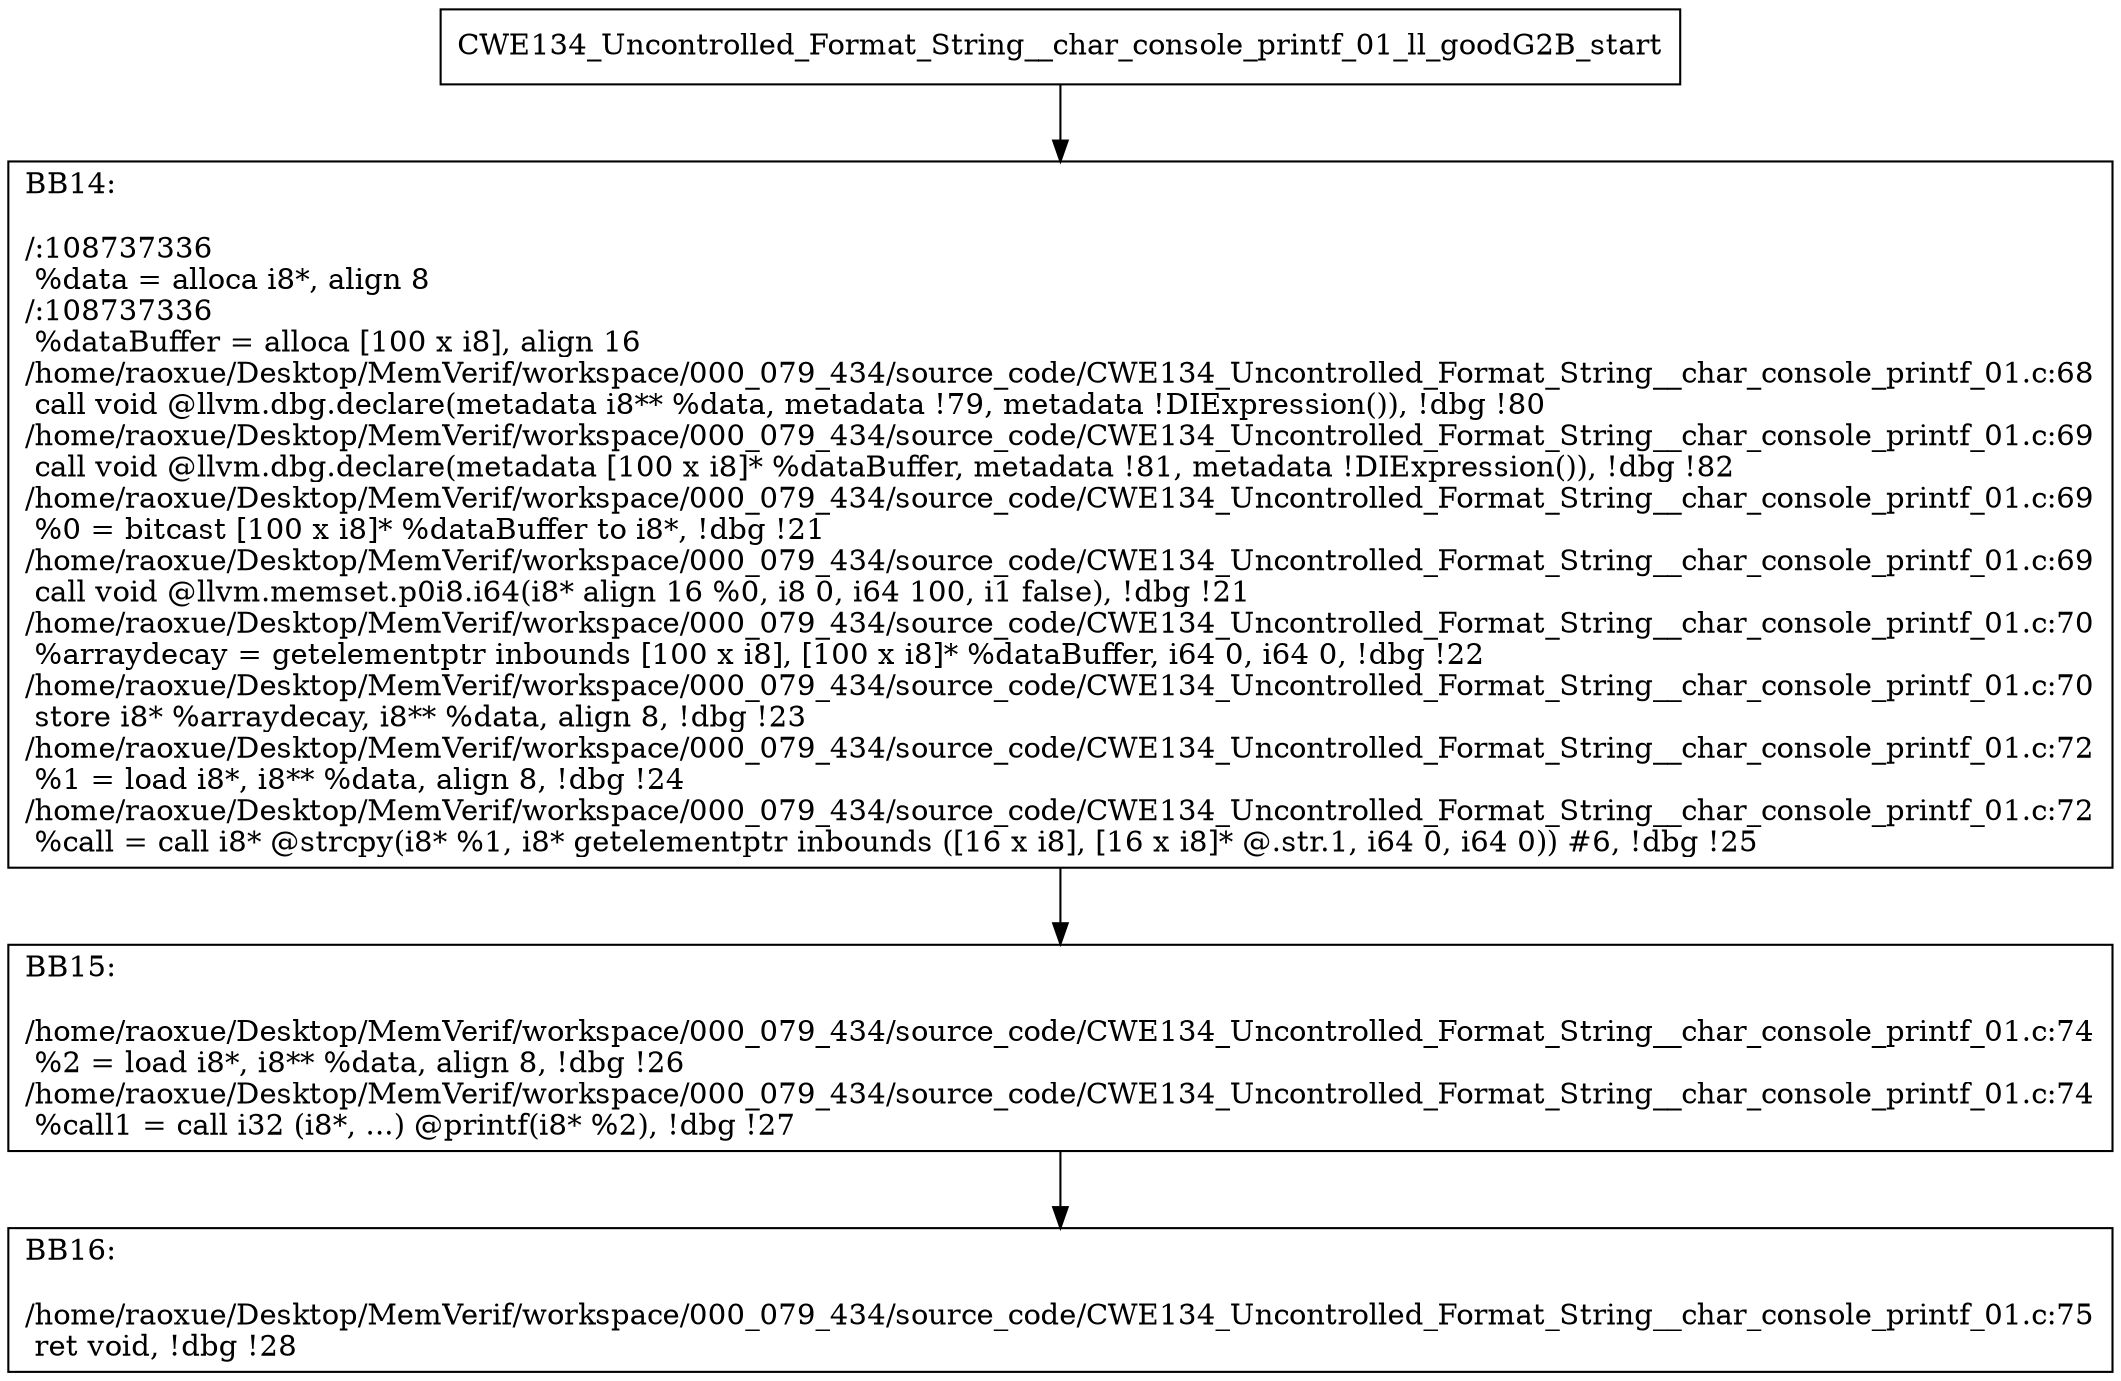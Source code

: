 digraph "CFG for'CWE134_Uncontrolled_Format_String__char_console_printf_01_ll_goodG2B' function" {
	BBCWE134_Uncontrolled_Format_String__char_console_printf_01_ll_goodG2B_start[shape=record,label="{CWE134_Uncontrolled_Format_String__char_console_printf_01_ll_goodG2B_start}"];
	BBCWE134_Uncontrolled_Format_String__char_console_printf_01_ll_goodG2B_start-> CWE134_Uncontrolled_Format_String__char_console_printf_01_ll_goodG2BBB14;
	CWE134_Uncontrolled_Format_String__char_console_printf_01_ll_goodG2BBB14 [shape=record, label="{BB14:\l\l/:108737336\l
  %data = alloca i8*, align 8\l
/:108737336\l
  %dataBuffer = alloca [100 x i8], align 16\l
/home/raoxue/Desktop/MemVerif/workspace/000_079_434/source_code/CWE134_Uncontrolled_Format_String__char_console_printf_01.c:68\l
  call void @llvm.dbg.declare(metadata i8** %data, metadata !79, metadata !DIExpression()), !dbg !80\l
/home/raoxue/Desktop/MemVerif/workspace/000_079_434/source_code/CWE134_Uncontrolled_Format_String__char_console_printf_01.c:69\l
  call void @llvm.dbg.declare(metadata [100 x i8]* %dataBuffer, metadata !81, metadata !DIExpression()), !dbg !82\l
/home/raoxue/Desktop/MemVerif/workspace/000_079_434/source_code/CWE134_Uncontrolled_Format_String__char_console_printf_01.c:69\l
  %0 = bitcast [100 x i8]* %dataBuffer to i8*, !dbg !21\l
/home/raoxue/Desktop/MemVerif/workspace/000_079_434/source_code/CWE134_Uncontrolled_Format_String__char_console_printf_01.c:69\l
  call void @llvm.memset.p0i8.i64(i8* align 16 %0, i8 0, i64 100, i1 false), !dbg !21\l
/home/raoxue/Desktop/MemVerif/workspace/000_079_434/source_code/CWE134_Uncontrolled_Format_String__char_console_printf_01.c:70\l
  %arraydecay = getelementptr inbounds [100 x i8], [100 x i8]* %dataBuffer, i64 0, i64 0, !dbg !22\l
/home/raoxue/Desktop/MemVerif/workspace/000_079_434/source_code/CWE134_Uncontrolled_Format_String__char_console_printf_01.c:70\l
  store i8* %arraydecay, i8** %data, align 8, !dbg !23\l
/home/raoxue/Desktop/MemVerif/workspace/000_079_434/source_code/CWE134_Uncontrolled_Format_String__char_console_printf_01.c:72\l
  %1 = load i8*, i8** %data, align 8, !dbg !24\l
/home/raoxue/Desktop/MemVerif/workspace/000_079_434/source_code/CWE134_Uncontrolled_Format_String__char_console_printf_01.c:72\l
  %call = call i8* @strcpy(i8* %1, i8* getelementptr inbounds ([16 x i8], [16 x i8]* @.str.1, i64 0, i64 0)) #6, !dbg !25\l
}"];
	CWE134_Uncontrolled_Format_String__char_console_printf_01_ll_goodG2BBB14-> CWE134_Uncontrolled_Format_String__char_console_printf_01_ll_goodG2BBB15;
	CWE134_Uncontrolled_Format_String__char_console_printf_01_ll_goodG2BBB15 [shape=record, label="{BB15:\l\l/home/raoxue/Desktop/MemVerif/workspace/000_079_434/source_code/CWE134_Uncontrolled_Format_String__char_console_printf_01.c:74\l
  %2 = load i8*, i8** %data, align 8, !dbg !26\l
/home/raoxue/Desktop/MemVerif/workspace/000_079_434/source_code/CWE134_Uncontrolled_Format_String__char_console_printf_01.c:74\l
  %call1 = call i32 (i8*, ...) @printf(i8* %2), !dbg !27\l
}"];
	CWE134_Uncontrolled_Format_String__char_console_printf_01_ll_goodG2BBB15-> CWE134_Uncontrolled_Format_String__char_console_printf_01_ll_goodG2BBB16;
	CWE134_Uncontrolled_Format_String__char_console_printf_01_ll_goodG2BBB16 [shape=record, label="{BB16:\l\l/home/raoxue/Desktop/MemVerif/workspace/000_079_434/source_code/CWE134_Uncontrolled_Format_String__char_console_printf_01.c:75\l
  ret void, !dbg !28\l
}"];
}
